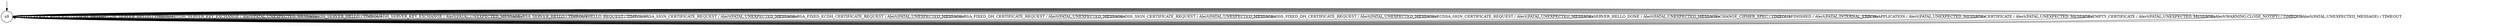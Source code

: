 digraph g {

	s0 [shape="circle" label="s0"];
	s0 -> s0 [label="HELLO_VERIFY_REQUEST / CLIENT_HELLO"];
	s0 -> s0 [label="ECDH_SERVER_HELLO / TIMEOUT"];
	s0 -> s0 [label="ECDH_SERVER_KEY_EXCHANGE / Alert(FATAL,UNEXPECTED_MESSAGE)"];
	s0 -> s0 [label="DH_SERVER_HELLO / TIMEOUT"];
	s0 -> s0 [label="DH_SERVER_KEY_EXCHANGE / Alert(FATAL,UNEXPECTED_MESSAGE)"];
	s0 -> s0 [label="RSA_SERVER_HELLO / TIMEOUT"];
	s0 -> s0 [label="HELLO_REQUEST / TIMEOUT"];
	s0 -> s0 [label="RSA_SIGN_CERTIFICATE_REQUEST / Alert(FATAL,UNEXPECTED_MESSAGE)"];
	s0 -> s0 [label="RSA_FIXED_ECDH_CERTIFICATE_REQUEST / Alert(FATAL,UNEXPECTED_MESSAGE)"];
	s0 -> s0 [label="RSA_FIXED_DH_CERTIFICATE_REQUEST / Alert(FATAL,UNEXPECTED_MESSAGE)"];
	s0 -> s0 [label="DSS_SIGN_CERTIFICATE_REQUEST / Alert(FATAL,UNEXPECTED_MESSAGE)"];
	s0 -> s0 [label="DSS_FIXED_DH_CERTIFICATE_REQUEST / Alert(FATAL,UNEXPECTED_MESSAGE)"];
	s0 -> s0 [label="ECDSA_SIGN_CERTIFICATE_REQUEST / Alert(FATAL,UNEXPECTED_MESSAGE)"];
	s0 -> s0 [label="SERVER_HELLO_DONE / Alert(FATAL,UNEXPECTED_MESSAGE)"];
	s0 -> s0 [label="CHANGE_CIPHER_SPEC / TIMEOUT"];
	s0 -> s0 [label="FINISHED / Alert(FATAL,INTERNAL_ERROR)"];
	s0 -> s0 [label="APPLICATION / Alert(FATAL,UNEXPECTED_MESSAGE)"];
	s0 -> s0 [label="CERTIFICATE / Alert(FATAL,UNEXPECTED_MESSAGE)"];
	s0 -> s0 [label="EMPTY_CERTIFICATE / Alert(FATAL,UNEXPECTED_MESSAGE)"];
	s0 -> s0 [label="Alert(WARNING,CLOSE_NOTIFY) / TIMEOUT"];
	s0 -> s0 [label="Alert(FATAL,UNEXPECTED_MESSAGE) / TIMEOUT"];

__start0 [label="" shape="none" width="0" height="0"];
__start0 -> s0;

}
